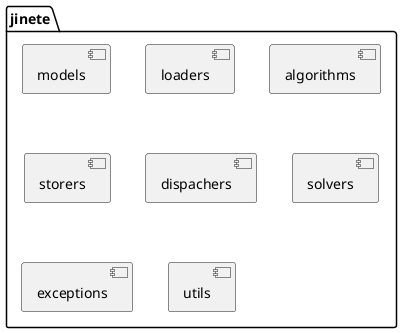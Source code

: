 @startuml

package "jinete" {
  [models]
  [loaders]
  [algorithms]
  [storers]
  [dispachers]
  [solvers]
  [exceptions]
  [utils]
}

@enduml
